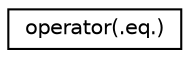 digraph "Graphical Class Hierarchy"
{
 // INTERACTIVE_SVG=YES
 // LATEX_PDF_SIZE
  edge [fontname="Helvetica",fontsize="10",labelfontname="Helvetica",labelfontsize="10"];
  node [fontname="Helvetica",fontsize="10",shape=record];
  rankdir="LR";
  Node0 [label="operator(.eq.)",height=0.2,width=0.4,color="black", fillcolor="white", style="filled",URL="$interfacempp__domains__mod_1_1operator_07_8eq_8_08.html",tooltip="Equality/inequality operators for domaintypes."];
}
